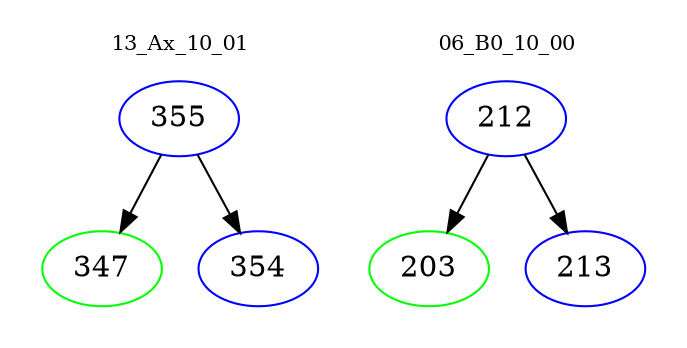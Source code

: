 digraph{
subgraph cluster_0 {
color = white
label = "13_Ax_10_01";
fontsize=10;
T0_355 [label="355", color="blue"]
T0_355 -> T0_347 [color="black"]
T0_347 [label="347", color="green"]
T0_355 -> T0_354 [color="black"]
T0_354 [label="354", color="blue"]
}
subgraph cluster_1 {
color = white
label = "06_B0_10_00";
fontsize=10;
T1_212 [label="212", color="blue"]
T1_212 -> T1_203 [color="black"]
T1_203 [label="203", color="green"]
T1_212 -> T1_213 [color="black"]
T1_213 [label="213", color="blue"]
}
}

